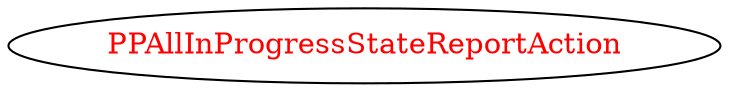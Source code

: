 digraph dependencyGraph {
 concentrate=true;
 ranksep="2.0";
 rankdir="LR"; 
 splines="ortho";
"PPAllInProgressStateReportAction" [fontcolor="red"];
}